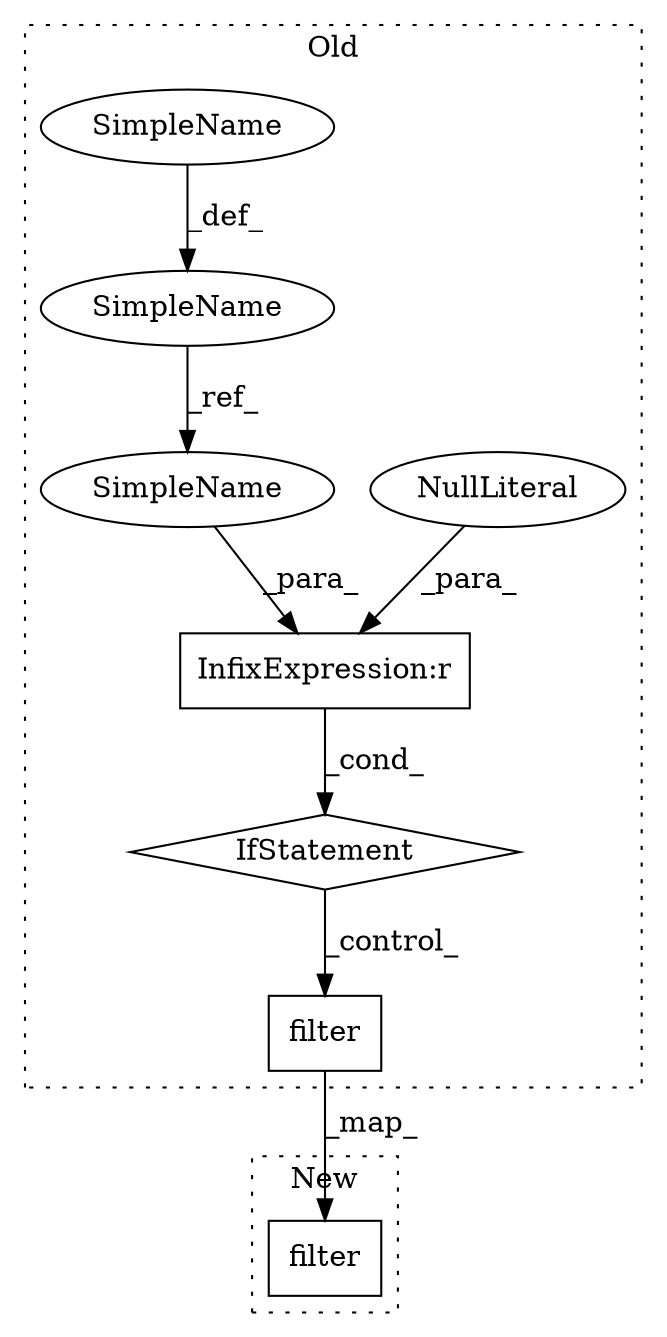 digraph G {
subgraph cluster0 {
1 [label="filter" a="32" s="97017,97056" l="7,1" shape="box"];
3 [label="InfixExpression:r" a="27" s="96979" l="4" shape="box"];
4 [label="NullLiteral" a="33" s="96983" l="4" shape="ellipse"];
5 [label="IfStatement" a="25" s="96988" l="13" shape="diamond"];
6 [label="SimpleName" a="42" s="96940" l="6" shape="ellipse"];
7 [label="SimpleName" a="42" s="96949" l="8" shape="ellipse"];
8 [label="SimpleName" a="42" s="96973" l="6" shape="ellipse"];
label = "Old";
style="dotted";
}
subgraph cluster1 {
2 [label="filter" a="32" s="98046,98085" l="7,1" shape="box"];
label = "New";
style="dotted";
}
1 -> 2 [label="_map_"];
3 -> 5 [label="_cond_"];
4 -> 3 [label="_para_"];
5 -> 1 [label="_control_"];
6 -> 8 [label="_ref_"];
7 -> 6 [label="_def_"];
8 -> 3 [label="_para_"];
}